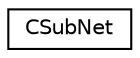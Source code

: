 digraph "Graphical Class Hierarchy"
{
  edge [fontname="Helvetica",fontsize="10",labelfontname="Helvetica",labelfontsize="10"];
  node [fontname="Helvetica",fontsize="10",shape=record];
  rankdir="LR";
  Node0 [label="CSubNet",height=0.2,width=0.4,color="black", fillcolor="white", style="filled",URL="$d9/d87/class_c_sub_net.html"];
}
